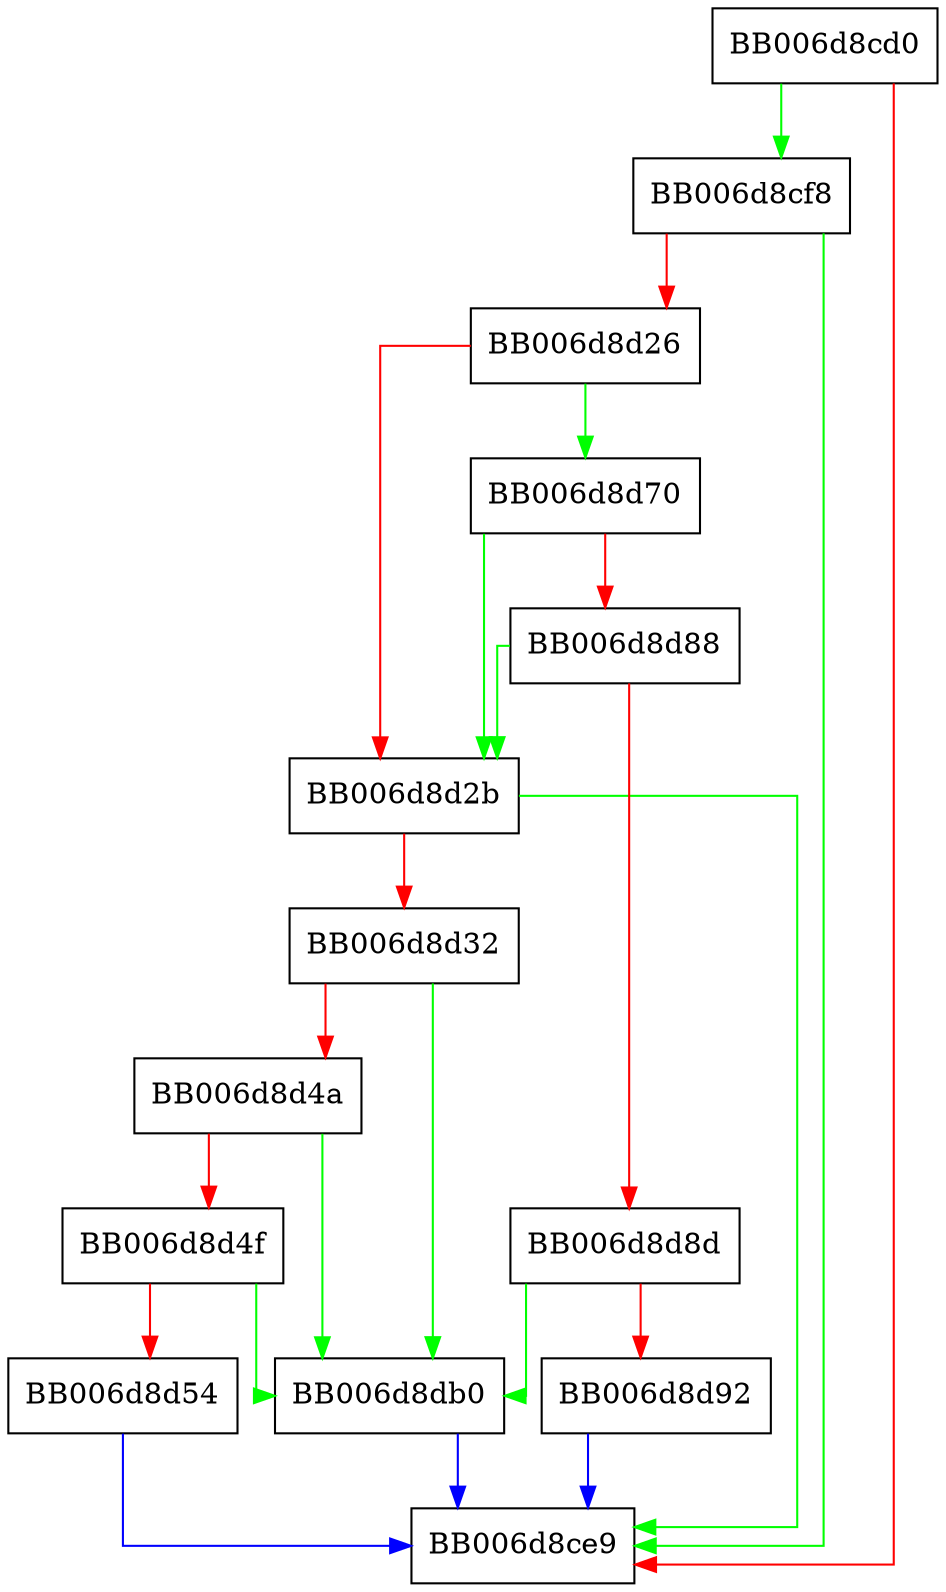 digraph rsa_match {
  node [shape="box"];
  graph [splines=ortho];
  BB006d8cd0 -> BB006d8cf8 [color="green"];
  BB006d8cd0 -> BB006d8ce9 [color="red"];
  BB006d8cf8 -> BB006d8ce9 [color="green"];
  BB006d8cf8 -> BB006d8d26 [color="red"];
  BB006d8d26 -> BB006d8d70 [color="green"];
  BB006d8d26 -> BB006d8d2b [color="red"];
  BB006d8d2b -> BB006d8ce9 [color="green"];
  BB006d8d2b -> BB006d8d32 [color="red"];
  BB006d8d32 -> BB006d8db0 [color="green"];
  BB006d8d32 -> BB006d8d4a [color="red"];
  BB006d8d4a -> BB006d8db0 [color="green"];
  BB006d8d4a -> BB006d8d4f [color="red"];
  BB006d8d4f -> BB006d8db0 [color="green"];
  BB006d8d4f -> BB006d8d54 [color="red"];
  BB006d8d54 -> BB006d8ce9 [color="blue"];
  BB006d8d70 -> BB006d8d2b [color="green"];
  BB006d8d70 -> BB006d8d88 [color="red"];
  BB006d8d88 -> BB006d8d2b [color="green"];
  BB006d8d88 -> BB006d8d8d [color="red"];
  BB006d8d8d -> BB006d8db0 [color="green"];
  BB006d8d8d -> BB006d8d92 [color="red"];
  BB006d8d92 -> BB006d8ce9 [color="blue"];
  BB006d8db0 -> BB006d8ce9 [color="blue"];
}